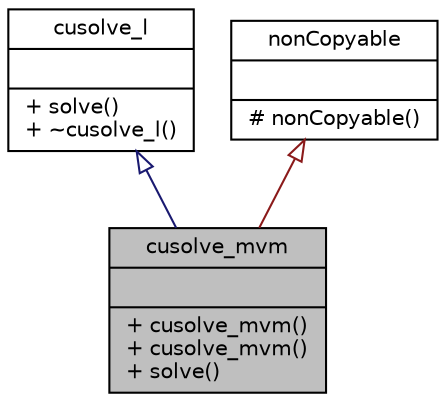 digraph "cusolve_mvm"
{
 // INTERACTIVE_SVG=YES
  bgcolor="transparent";
  edge [fontname="Helvetica",fontsize="10",labelfontname="Helvetica",labelfontsize="10"];
  node [fontname="Helvetica",fontsize="10",shape=record];
  Node3 [label="{cusolve_mvm\n||+ cusolve_mvm()\l+ cusolve_mvm()\l+ solve()\l}",height=0.2,width=0.4,color="black", fillcolor="grey75", style="filled", fontcolor="black"];
  Node4 -> Node3 [dir="back",color="midnightblue",fontsize="10",style="solid",arrowtail="onormal",fontname="Helvetica"];
  Node4 [label="{cusolve_l\n||+ solve()\l+ ~cusolve_l()\l}",height=0.2,width=0.4,color="black",URL="$classcusolve__l.html"];
  Node5 -> Node3 [dir="back",color="firebrick4",fontsize="10",style="solid",arrowtail="onormal",fontname="Helvetica"];
  Node5 [label="{nonCopyable\n||# nonCopyable()\l}",height=0.2,width=0.4,color="black",URL="$classnon_copyable.html"];
}
